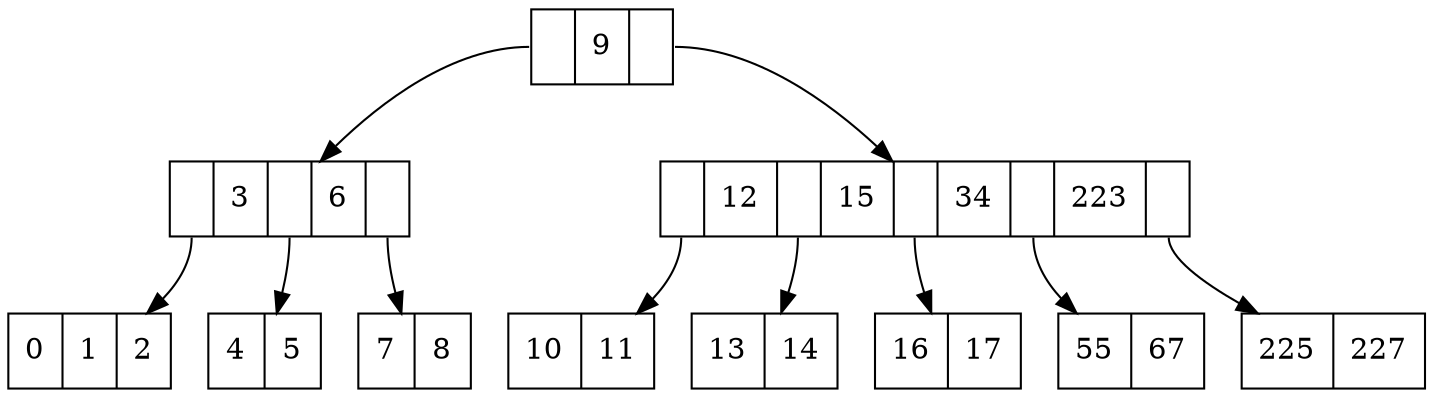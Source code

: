 digraph G {
node[shape=record]
		//Agregar Nodos Rama
R0x100b3d0[label="<C1>|9|<C2>"];
R0x100b470[label="<C1>|3|<C2>|6|<C3>"];
R0x100b510[label="0|1|2"];
R0x100b710[label="4|5"];
R0x100b370[label="7|8"];
R0x100b430[label="<C1>|12|<C2>|15|<C3>|34|<C4>|223|<C5>"];
R0x100b490[label="10|11"];
R0x10004b0[label="13|14"];
R0x100c260[label="16|17"];
R0x100c180[label="55|67"];
R0x100c020[label="225|227"];
		//Agregar conexiones
R0x100b3d0:C1->R0x100b470;
R0x100b470:C1->R0x100b510;
R0x100b470:C2->R0x100b710;
R0x100b470:C3->R0x100b370;
R0x100b3d0:C2->R0x100b430;
R0x100b430:C1->R0x100b490;
R0x100b430:C2->R0x10004b0;
R0x100b430:C3->R0x100c260;
R0x100b430:C4->R0x100c180;
R0x100b430:C5->R0x100c020;
}